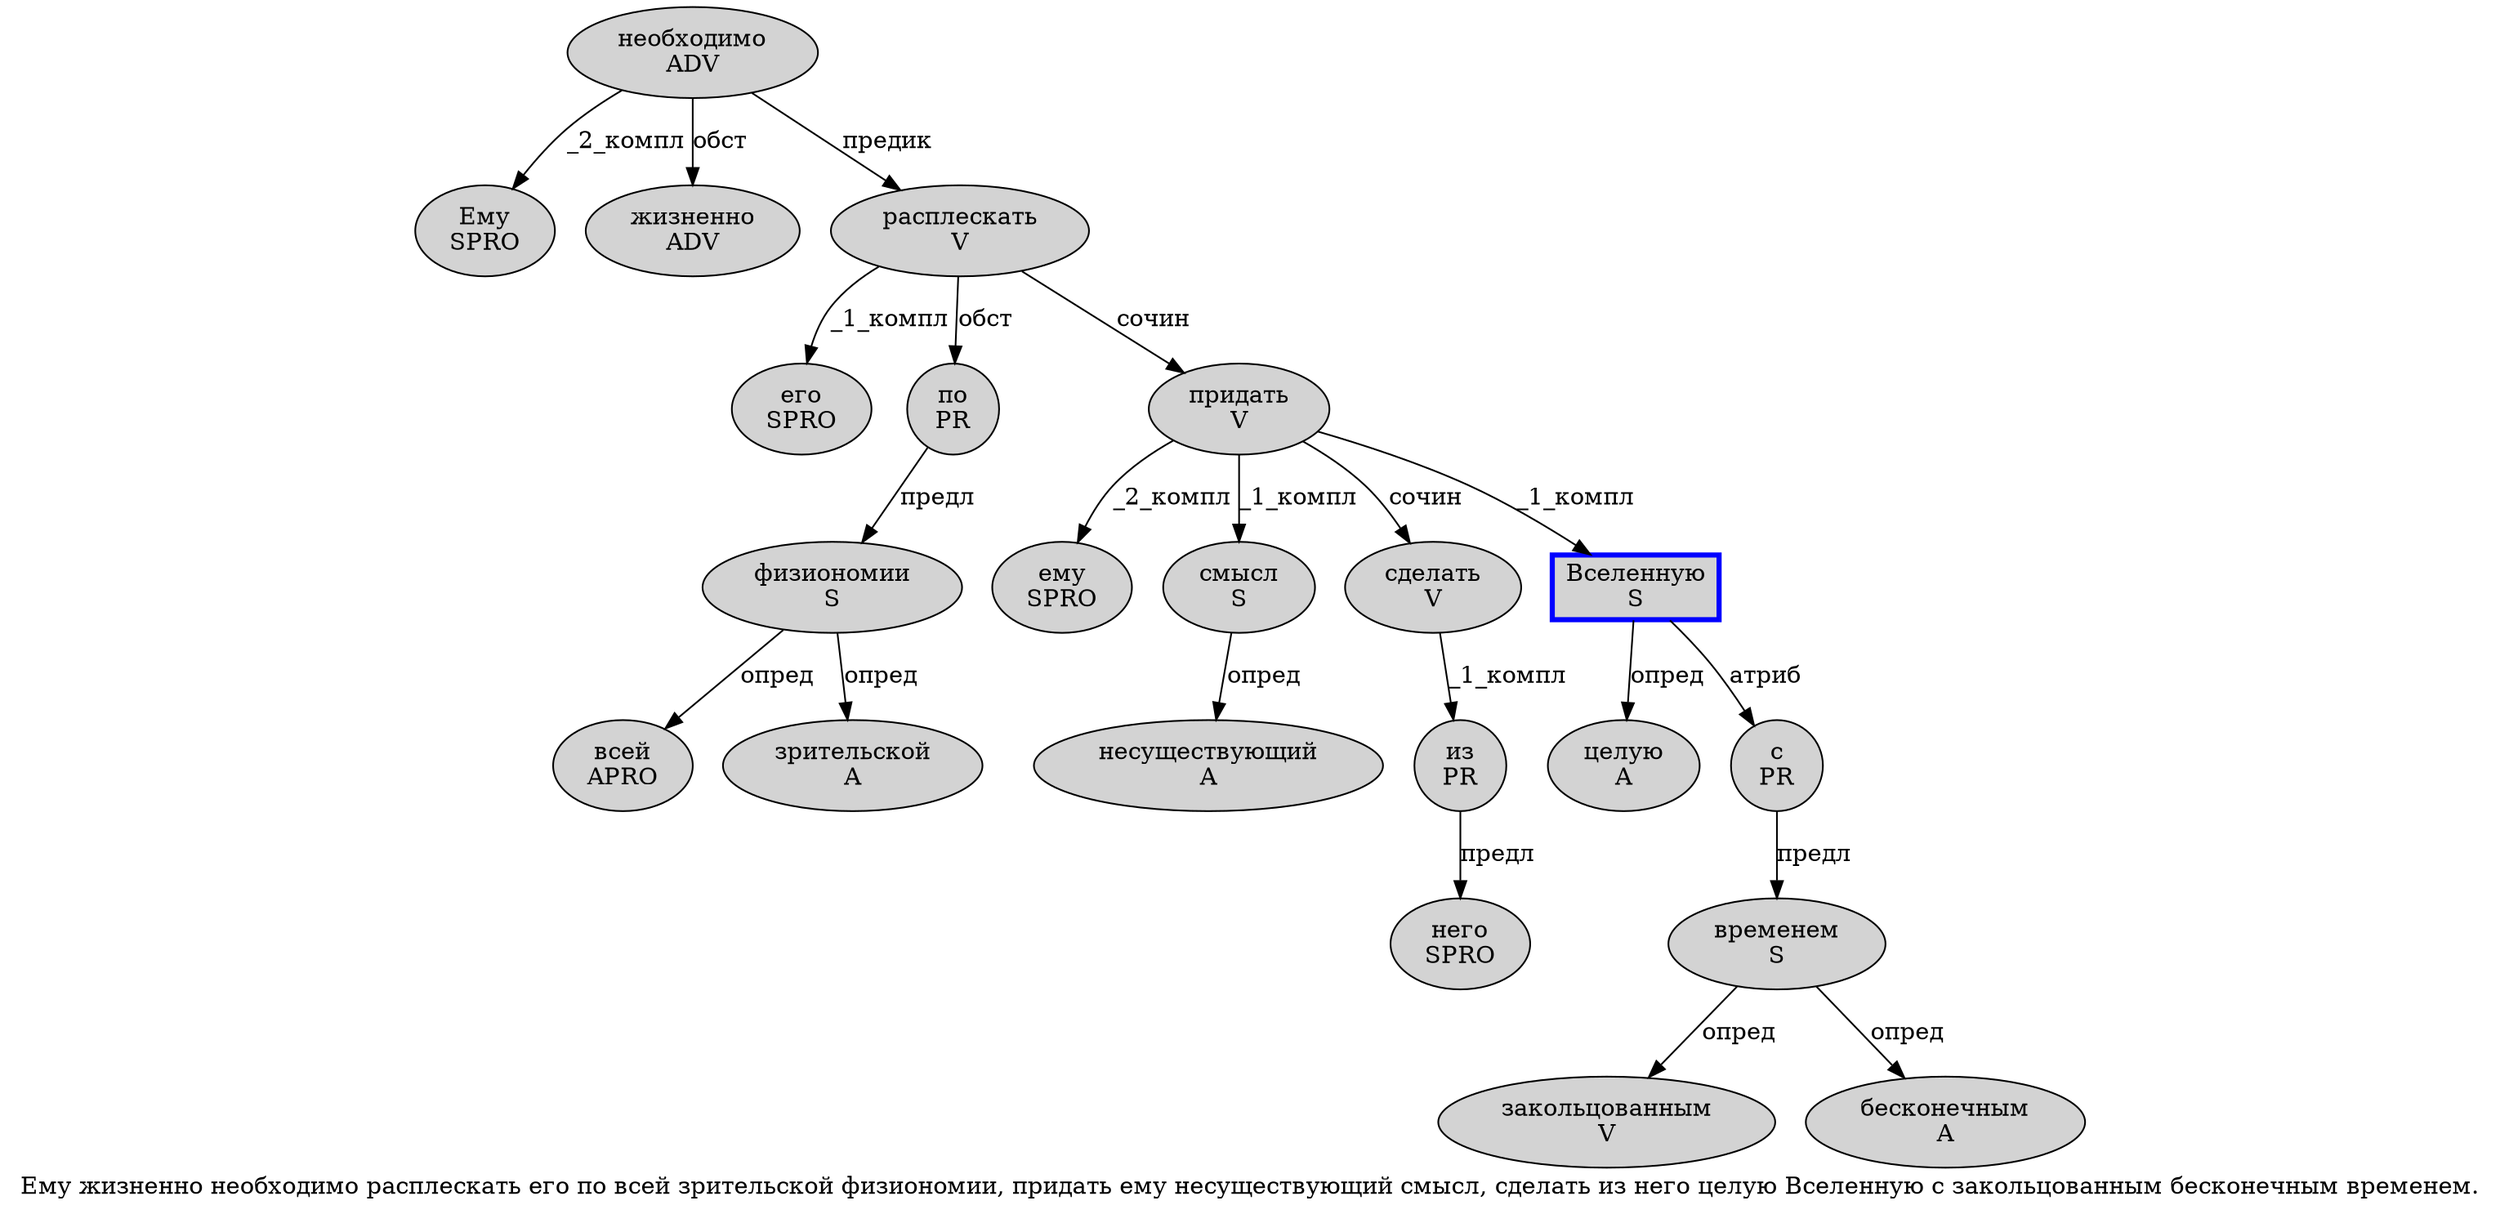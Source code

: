digraph SENTENCE_2607 {
	graph [label="Ему жизненно необходимо расплескать его по всей зрительской физиономии, придать ему несуществующий смысл, сделать из него целую Вселенную с закольцованным бесконечным временем."]
	node [style=filled]
		0 [label="Ему
SPRO" color="" fillcolor=lightgray penwidth=1 shape=ellipse]
		1 [label="жизненно
ADV" color="" fillcolor=lightgray penwidth=1 shape=ellipse]
		2 [label="необходимо
ADV" color="" fillcolor=lightgray penwidth=1 shape=ellipse]
		3 [label="расплескать
V" color="" fillcolor=lightgray penwidth=1 shape=ellipse]
		4 [label="его
SPRO" color="" fillcolor=lightgray penwidth=1 shape=ellipse]
		5 [label="по
PR" color="" fillcolor=lightgray penwidth=1 shape=ellipse]
		6 [label="всей
APRO" color="" fillcolor=lightgray penwidth=1 shape=ellipse]
		7 [label="зрительской
A" color="" fillcolor=lightgray penwidth=1 shape=ellipse]
		8 [label="физиономии
S" color="" fillcolor=lightgray penwidth=1 shape=ellipse]
		10 [label="придать
V" color="" fillcolor=lightgray penwidth=1 shape=ellipse]
		11 [label="ему
SPRO" color="" fillcolor=lightgray penwidth=1 shape=ellipse]
		12 [label="несуществующий
A" color="" fillcolor=lightgray penwidth=1 shape=ellipse]
		13 [label="смысл
S" color="" fillcolor=lightgray penwidth=1 shape=ellipse]
		15 [label="сделать
V" color="" fillcolor=lightgray penwidth=1 shape=ellipse]
		16 [label="из
PR" color="" fillcolor=lightgray penwidth=1 shape=ellipse]
		17 [label="него
SPRO" color="" fillcolor=lightgray penwidth=1 shape=ellipse]
		18 [label="целую
A" color="" fillcolor=lightgray penwidth=1 shape=ellipse]
		19 [label="Вселенную
S" color=blue fillcolor=lightgray penwidth=3 shape=box]
		20 [label="с
PR" color="" fillcolor=lightgray penwidth=1 shape=ellipse]
		21 [label="закольцованным
V" color="" fillcolor=lightgray penwidth=1 shape=ellipse]
		22 [label="бесконечным
A" color="" fillcolor=lightgray penwidth=1 shape=ellipse]
		23 [label="временем
S" color="" fillcolor=lightgray penwidth=1 shape=ellipse]
			13 -> 12 [label="опред"]
			19 -> 18 [label="опред"]
			19 -> 20 [label="атриб"]
			8 -> 6 [label="опред"]
			8 -> 7 [label="опред"]
			5 -> 8 [label="предл"]
			10 -> 11 [label="_2_компл"]
			10 -> 13 [label="_1_компл"]
			10 -> 15 [label="сочин"]
			10 -> 19 [label="_1_компл"]
			23 -> 21 [label="опред"]
			23 -> 22 [label="опред"]
			2 -> 0 [label="_2_компл"]
			2 -> 1 [label="обст"]
			2 -> 3 [label="предик"]
			15 -> 16 [label="_1_компл"]
			3 -> 4 [label="_1_компл"]
			3 -> 5 [label="обст"]
			3 -> 10 [label="сочин"]
			20 -> 23 [label="предл"]
			16 -> 17 [label="предл"]
}